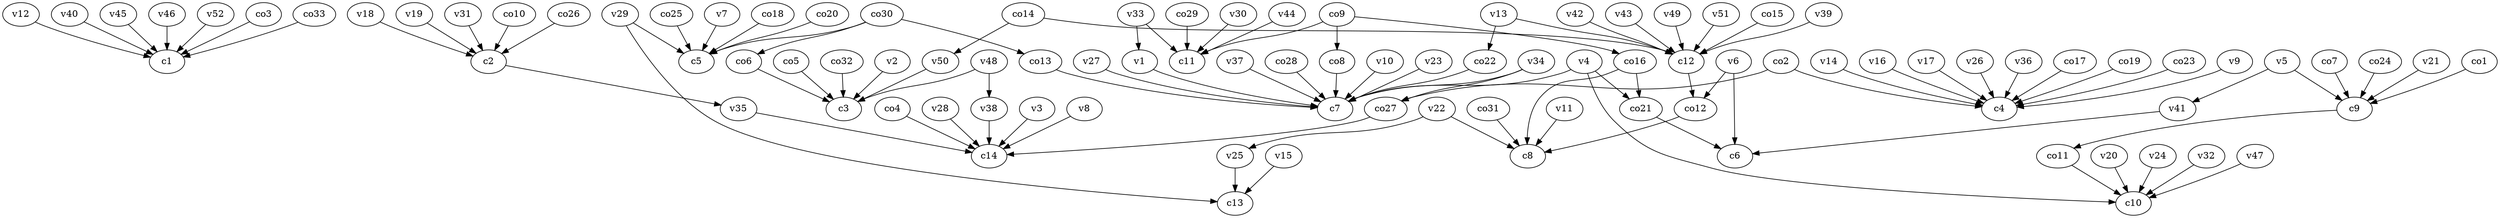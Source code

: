 strict digraph  {
c1;
c2;
c3;
c4;
c5;
c6;
c7;
c8;
c9;
c10;
c11;
c12;
c13;
c14;
v1;
v2;
v3;
v4;
v5;
v6;
v7;
v8;
v9;
v10;
v11;
v12;
v13;
v14;
v15;
v16;
v17;
v18;
v19;
v20;
v21;
v22;
v23;
v24;
v25;
v26;
v27;
v28;
v29;
v30;
v31;
v32;
v33;
v34;
v35;
v36;
v37;
v38;
v39;
v40;
v41;
v42;
v43;
v44;
v45;
v46;
v47;
v48;
v49;
v50;
v51;
v52;
co1;
co2;
co3;
co4;
co5;
co6;
co7;
co8;
co9;
co10;
co11;
co12;
co13;
co14;
co15;
co16;
co17;
co18;
co19;
co20;
co21;
co22;
co23;
co24;
co25;
co26;
co27;
co28;
co29;
co30;
co31;
co32;
co33;
c2 -> v35  [weight=1];
c9 -> co11  [weight=1];
c12 -> co12  [weight=1];
v1 -> c7  [weight=1];
v2 -> c3  [weight=1];
v3 -> c14  [weight=1];
v4 -> c7  [weight=1];
v4 -> c10  [weight=1];
v4 -> co21  [weight=1];
v5 -> c9  [weight=1];
v5 -> v41  [weight=1];
v6 -> c6  [weight=1];
v6 -> co12  [weight=1];
v7 -> c5  [weight=1];
v8 -> c14  [weight=1];
v9 -> c4  [weight=1];
v10 -> c7  [weight=1];
v11 -> c8  [weight=1];
v12 -> c1  [weight=1];
v13 -> c12  [weight=1];
v13 -> co22  [weight=1];
v14 -> c4  [weight=1];
v15 -> c13  [weight=1];
v16 -> c4  [weight=1];
v17 -> c4  [weight=1];
v18 -> c2  [weight=1];
v19 -> c2  [weight=1];
v20 -> c10  [weight=1];
v21 -> c9  [weight=1];
v22 -> c8  [weight=1];
v22 -> v25  [weight=1];
v23 -> c7  [weight=1];
v24 -> c10  [weight=1];
v25 -> c13  [weight=1];
v26 -> c4  [weight=1];
v27 -> c7  [weight=1];
v28 -> c14  [weight=1];
v29 -> c13  [weight=1];
v29 -> c5  [weight=1];
v30 -> c11  [weight=1];
v31 -> c2  [weight=1];
v32 -> c10  [weight=1];
v33 -> c11  [weight=1];
v33 -> v1  [weight=1];
v34 -> c7  [weight=1];
v34 -> co27  [weight=1];
v35 -> c14  [weight=1];
v36 -> c4  [weight=1];
v37 -> c7  [weight=1];
v38 -> c14  [weight=1];
v39 -> c12  [weight=1];
v40 -> c1  [weight=1];
v41 -> c6  [weight=1];
v42 -> c12  [weight=1];
v43 -> c12  [weight=1];
v44 -> c11  [weight=1];
v45 -> c1  [weight=1];
v46 -> c1  [weight=1];
v47 -> c10  [weight=1];
v48 -> c3  [weight=1];
v48 -> v38  [weight=1];
v49 -> c12  [weight=1];
v50 -> c3  [weight=1];
v51 -> c12  [weight=1];
v52 -> c1  [weight=1];
co1 -> c9  [weight=1];
co2 -> c4  [weight=1];
co2 -> co27  [weight=1];
co3 -> c1  [weight=1];
co4 -> c14  [weight=1];
co5 -> c3  [weight=1];
co6 -> c3  [weight=1];
co7 -> c9  [weight=1];
co8 -> c7  [weight=1];
co9 -> c11  [weight=1];
co9 -> co16  [weight=1];
co9 -> co8  [weight=1];
co10 -> c2  [weight=1];
co11 -> c10  [weight=1];
co12 -> c8  [weight=1];
co13 -> c7  [weight=1];
co14 -> c12  [weight=1];
co14 -> v50  [weight=1];
co15 -> c12  [weight=1];
co16 -> c8  [weight=1];
co16 -> co21  [weight=1];
co17 -> c4  [weight=1];
co18 -> c5  [weight=1];
co19 -> c4  [weight=1];
co20 -> c5  [weight=1];
co21 -> c6  [weight=1];
co22 -> c7  [weight=1];
co23 -> c4  [weight=1];
co24 -> c9  [weight=1];
co25 -> c5  [weight=1];
co26 -> c2  [weight=1];
co27 -> c14  [weight=1];
co28 -> c7  [weight=1];
co29 -> c11  [weight=1];
co30 -> c5  [weight=1];
co30 -> co13  [weight=1];
co30 -> co6  [weight=1];
co31 -> c8  [weight=1];
co32 -> c3  [weight=1];
co33 -> c1  [weight=1];
}
